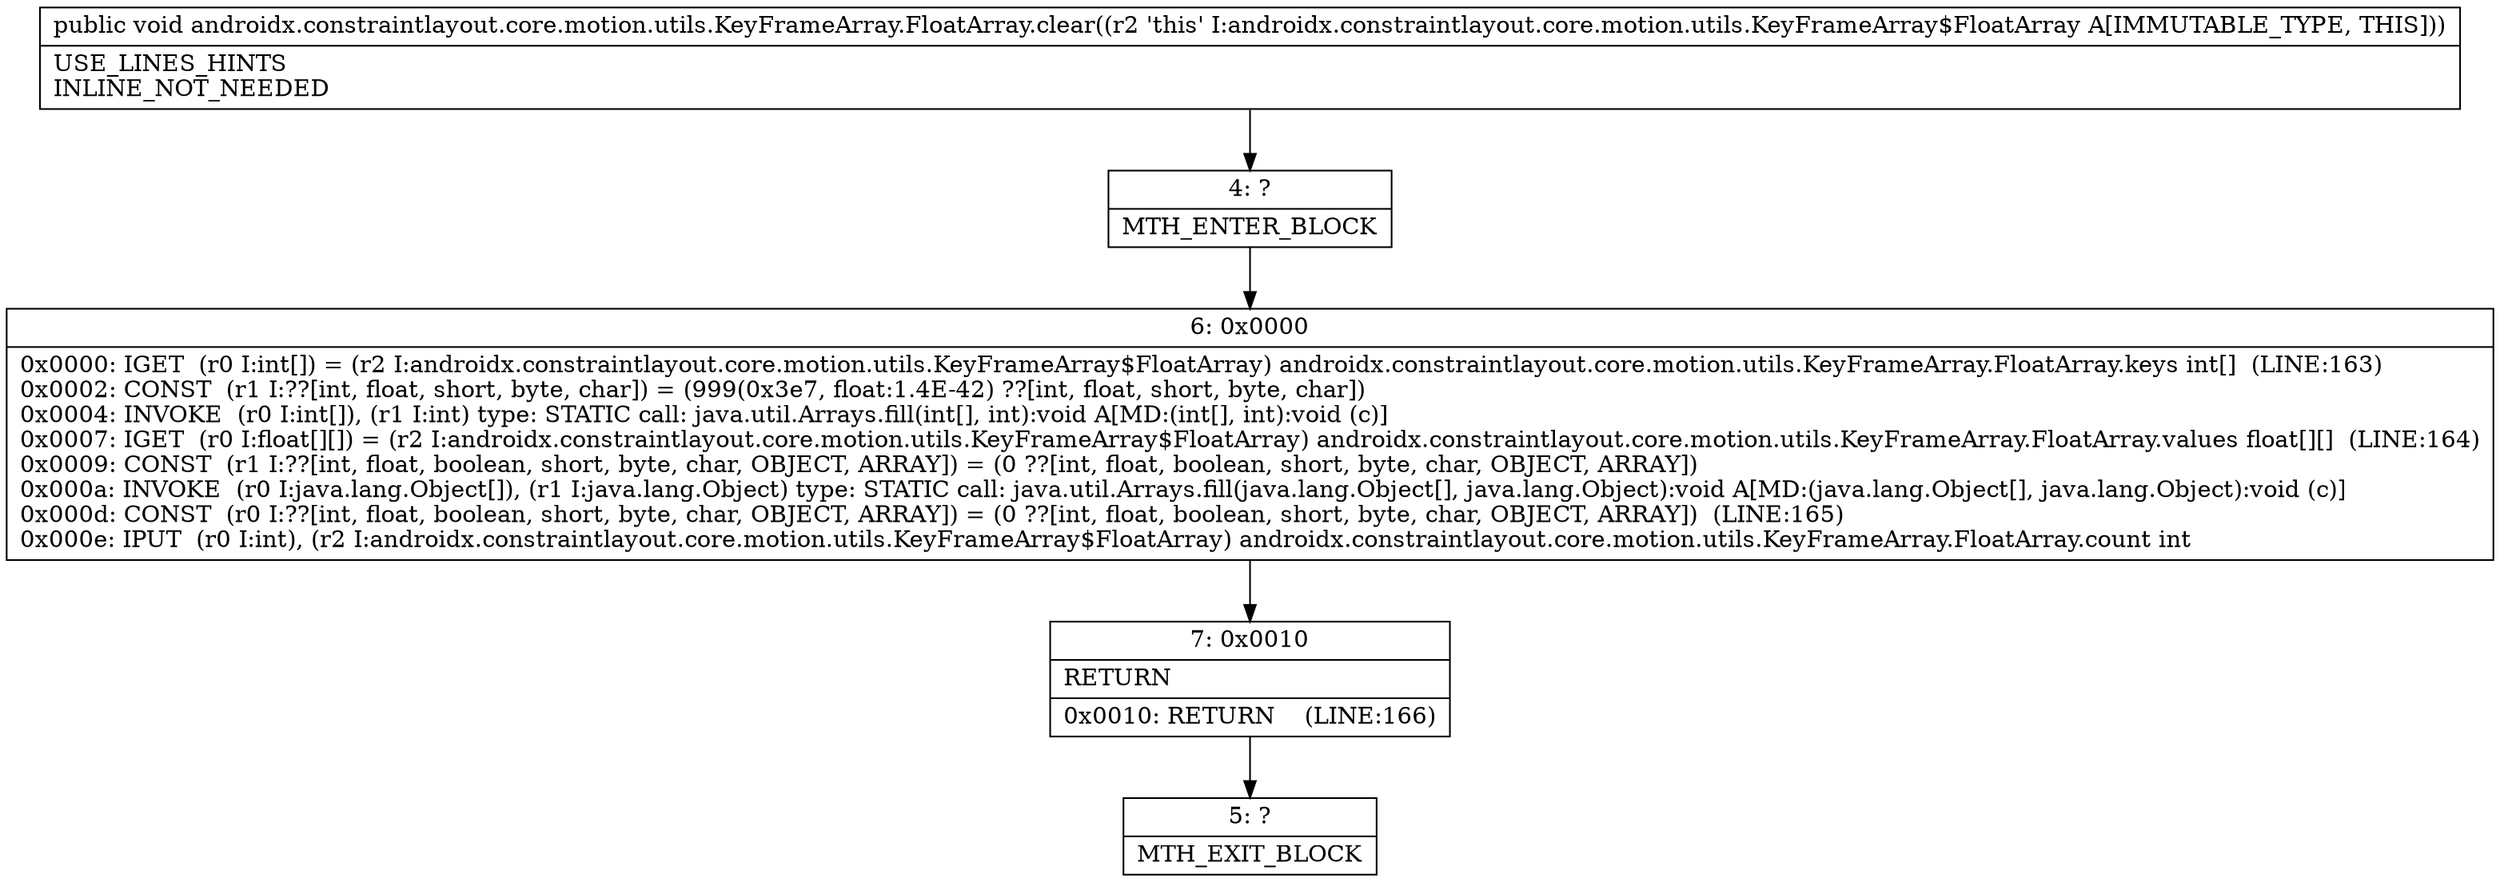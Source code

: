 digraph "CFG forandroidx.constraintlayout.core.motion.utils.KeyFrameArray.FloatArray.clear()V" {
Node_4 [shape=record,label="{4\:\ ?|MTH_ENTER_BLOCK\l}"];
Node_6 [shape=record,label="{6\:\ 0x0000|0x0000: IGET  (r0 I:int[]) = (r2 I:androidx.constraintlayout.core.motion.utils.KeyFrameArray$FloatArray) androidx.constraintlayout.core.motion.utils.KeyFrameArray.FloatArray.keys int[]  (LINE:163)\l0x0002: CONST  (r1 I:??[int, float, short, byte, char]) = (999(0x3e7, float:1.4E\-42) ??[int, float, short, byte, char]) \l0x0004: INVOKE  (r0 I:int[]), (r1 I:int) type: STATIC call: java.util.Arrays.fill(int[], int):void A[MD:(int[], int):void (c)]\l0x0007: IGET  (r0 I:float[][]) = (r2 I:androidx.constraintlayout.core.motion.utils.KeyFrameArray$FloatArray) androidx.constraintlayout.core.motion.utils.KeyFrameArray.FloatArray.values float[][]  (LINE:164)\l0x0009: CONST  (r1 I:??[int, float, boolean, short, byte, char, OBJECT, ARRAY]) = (0 ??[int, float, boolean, short, byte, char, OBJECT, ARRAY]) \l0x000a: INVOKE  (r0 I:java.lang.Object[]), (r1 I:java.lang.Object) type: STATIC call: java.util.Arrays.fill(java.lang.Object[], java.lang.Object):void A[MD:(java.lang.Object[], java.lang.Object):void (c)]\l0x000d: CONST  (r0 I:??[int, float, boolean, short, byte, char, OBJECT, ARRAY]) = (0 ??[int, float, boolean, short, byte, char, OBJECT, ARRAY])  (LINE:165)\l0x000e: IPUT  (r0 I:int), (r2 I:androidx.constraintlayout.core.motion.utils.KeyFrameArray$FloatArray) androidx.constraintlayout.core.motion.utils.KeyFrameArray.FloatArray.count int \l}"];
Node_7 [shape=record,label="{7\:\ 0x0010|RETURN\l|0x0010: RETURN    (LINE:166)\l}"];
Node_5 [shape=record,label="{5\:\ ?|MTH_EXIT_BLOCK\l}"];
MethodNode[shape=record,label="{public void androidx.constraintlayout.core.motion.utils.KeyFrameArray.FloatArray.clear((r2 'this' I:androidx.constraintlayout.core.motion.utils.KeyFrameArray$FloatArray A[IMMUTABLE_TYPE, THIS]))  | USE_LINES_HINTS\lINLINE_NOT_NEEDED\l}"];
MethodNode -> Node_4;Node_4 -> Node_6;
Node_6 -> Node_7;
Node_7 -> Node_5;
}

